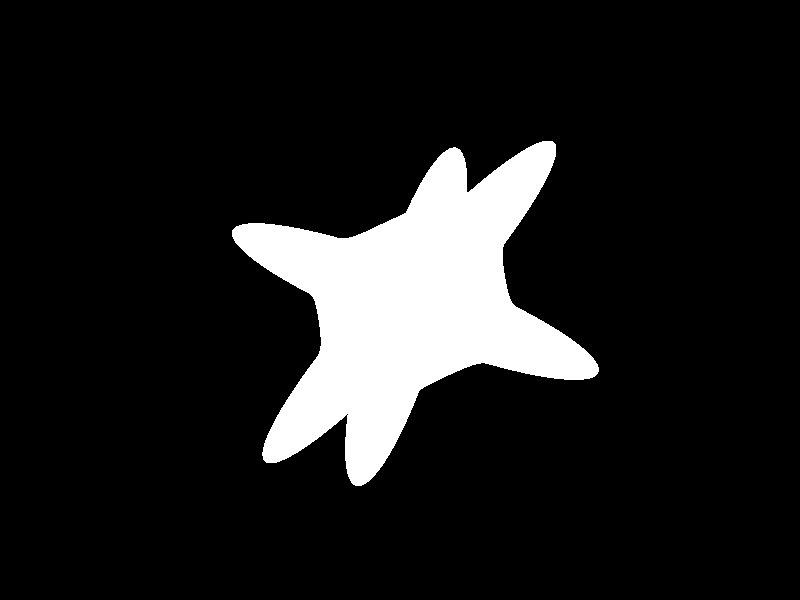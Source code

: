   #include "colors.inc"
  
  background{Black}
  
  camera {
	angle 25
    location <0,0,-80>
    look_at <0,0,0>
  }
  
  light_source { <0,-10,-80> color White}


#declare NewStimBlob5 = blob{
	threshold 0.7
	
	sphere{
	<0,0,0>, 4, 1
	scale<1,6,1>
	translate<0,0,0.5>
	rotate<30,0,20>
	}
	sphere{
	<0,0,0>, 4, 1
	scale<1,6,1>
	translate<0,0,0.5>
	rotate<-30,0,60>
	}
	sphere{
	<0,0,0>, 4, 1
	scale<1,6,1>
	translate<0,0,0.5>
	rotate<30,0,100>
	}
	sphere{
	<0,0,0>, 4, 1
	scale<1,6,1>
	translate<0,0,0.5>
	rotate<-30,0,140>
	}
	}
object{ NewStimBlob5
	pigment {White}
	rotate<0,0,8>
	rotate<0,60,0>
	finish{
	phong 0.0
	diffuse 0.7
	}
	}
	